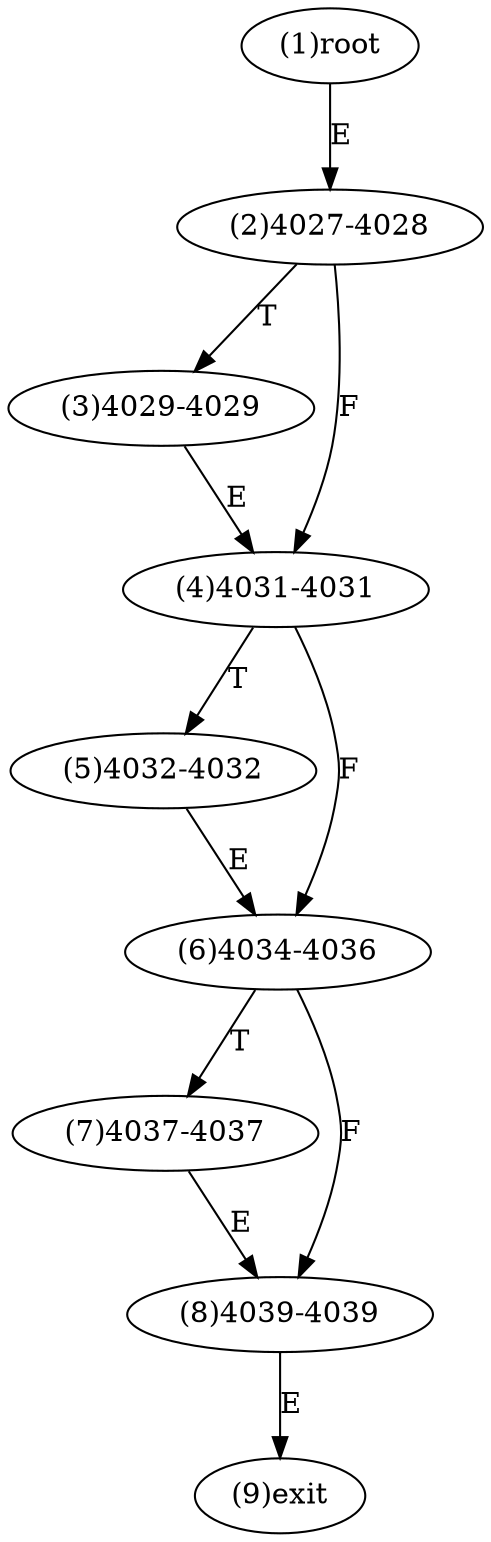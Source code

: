 digraph "" { 
1[ label="(1)root"];
2[ label="(2)4027-4028"];
3[ label="(3)4029-4029"];
4[ label="(4)4031-4031"];
5[ label="(5)4032-4032"];
6[ label="(6)4034-4036"];
7[ label="(7)4037-4037"];
8[ label="(8)4039-4039"];
9[ label="(9)exit"];
1->2[ label="E"];
2->4[ label="F"];
2->3[ label="T"];
3->4[ label="E"];
4->6[ label="F"];
4->5[ label="T"];
5->6[ label="E"];
6->8[ label="F"];
6->7[ label="T"];
7->8[ label="E"];
8->9[ label="E"];
}